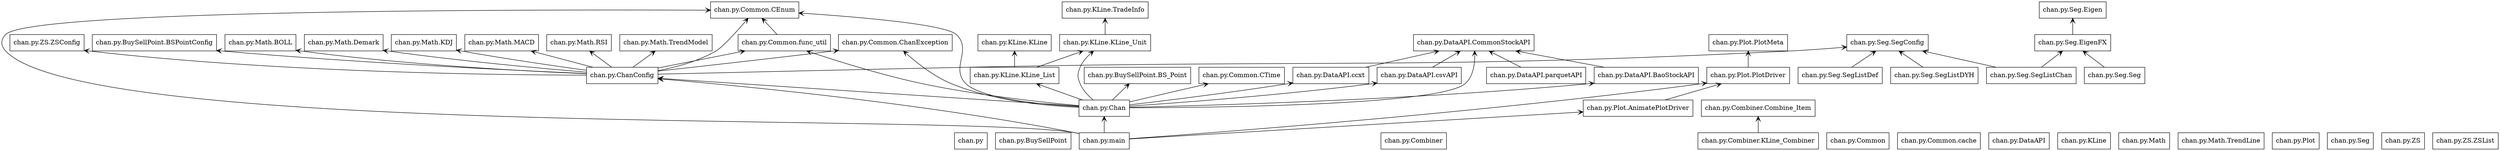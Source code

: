 digraph "packages" {
rankdir=BT
charset="utf-8"
"chan.py" [color="black", label=<chan.py>, shape="box", style="solid"];
"chan.py.BuySellPoint" [color="black", label=<chan.py.BuySellPoint>, shape="box", style="solid"];
"chan.py.BuySellPoint.BSPointConfig" [color="black", label=<chan.py.BuySellPoint.BSPointConfig>, shape="box", style="solid"];
"chan.py.BuySellPoint.BS_Point" [color="black", label=<chan.py.BuySellPoint.BS_Point>, shape="box", style="solid"];
"chan.py.Chan" [color="black", label=<chan.py.Chan>, shape="box", style="solid"];
"chan.py.ChanConfig" [color="black", label=<chan.py.ChanConfig>, shape="box", style="solid"];
"chan.py.Combiner" [color="black", label=<chan.py.Combiner>, shape="box", style="solid"];
"chan.py.Combiner.Combine_Item" [color="black", label=<chan.py.Combiner.Combine_Item>, shape="box", style="solid"];
"chan.py.Combiner.KLine_Combiner" [color="black", label=<chan.py.Combiner.KLine_Combiner>, shape="box", style="solid"];
"chan.py.Common" [color="black", label=<chan.py.Common>, shape="box", style="solid"];
"chan.py.Common.CEnum" [color="black", label=<chan.py.Common.CEnum>, shape="box", style="solid"];
"chan.py.Common.CTime" [color="black", label=<chan.py.Common.CTime>, shape="box", style="solid"];
"chan.py.Common.ChanException" [color="black", label=<chan.py.Common.ChanException>, shape="box", style="solid"];
"chan.py.Common.cache" [color="black", label=<chan.py.Common.cache>, shape="box", style="solid"];
"chan.py.Common.func_util" [color="black", label=<chan.py.Common.func_util>, shape="box", style="solid"];
"chan.py.DataAPI" [color="black", label=<chan.py.DataAPI>, shape="box", style="solid"];
"chan.py.DataAPI.BaoStockAPI" [color="black", label=<chan.py.DataAPI.BaoStockAPI>, shape="box", style="solid"];
"chan.py.DataAPI.CommonStockAPI" [color="black", label=<chan.py.DataAPI.CommonStockAPI>, shape="box", style="solid"];
"chan.py.DataAPI.ccxt" [color="black", label=<chan.py.DataAPI.ccxt>, shape="box", style="solid"];
"chan.py.DataAPI.csvAPI" [color="black", label=<chan.py.DataAPI.csvAPI>, shape="box", style="solid"];
"chan.py.DataAPI.parquetAPI" [color="black", label=<chan.py.DataAPI.parquetAPI>, shape="box", style="solid"];
"chan.py.KLine" [color="black", label=<chan.py.KLine>, shape="box", style="solid"];
"chan.py.KLine.KLine" [color="black", label=<chan.py.KLine.KLine>, shape="box", style="solid"];
"chan.py.KLine.KLine_List" [color="black", label=<chan.py.KLine.KLine_List>, shape="box", style="solid"];
"chan.py.KLine.KLine_Unit" [color="black", label=<chan.py.KLine.KLine_Unit>, shape="box", style="solid"];
"chan.py.KLine.TradeInfo" [color="black", label=<chan.py.KLine.TradeInfo>, shape="box", style="solid"];
"chan.py.Math" [color="black", label=<chan.py.Math>, shape="box", style="solid"];
"chan.py.Math.BOLL" [color="black", label=<chan.py.Math.BOLL>, shape="box", style="solid"];
"chan.py.Math.Demark" [color="black", label=<chan.py.Math.Demark>, shape="box", style="solid"];
"chan.py.Math.KDJ" [color="black", label=<chan.py.Math.KDJ>, shape="box", style="solid"];
"chan.py.Math.MACD" [color="black", label=<chan.py.Math.MACD>, shape="box", style="solid"];
"chan.py.Math.RSI" [color="black", label=<chan.py.Math.RSI>, shape="box", style="solid"];
"chan.py.Math.TrendLine" [color="black", label=<chan.py.Math.TrendLine>, shape="box", style="solid"];
"chan.py.Math.TrendModel" [color="black", label=<chan.py.Math.TrendModel>, shape="box", style="solid"];
"chan.py.Plot" [color="black", label=<chan.py.Plot>, shape="box", style="solid"];
"chan.py.Plot.AnimatePlotDriver" [color="black", label=<chan.py.Plot.AnimatePlotDriver>, shape="box", style="solid"];
"chan.py.Plot.PlotDriver" [color="black", label=<chan.py.Plot.PlotDriver>, shape="box", style="solid"];
"chan.py.Plot.PlotMeta" [color="black", label=<chan.py.Plot.PlotMeta>, shape="box", style="solid"];
"chan.py.Seg" [color="black", label=<chan.py.Seg>, shape="box", style="solid"];
"chan.py.Seg.Eigen" [color="black", label=<chan.py.Seg.Eigen>, shape="box", style="solid"];
"chan.py.Seg.EigenFX" [color="black", label=<chan.py.Seg.EigenFX>, shape="box", style="solid"];
"chan.py.Seg.Seg" [color="black", label=<chan.py.Seg.Seg>, shape="box", style="solid"];
"chan.py.Seg.SegConfig" [color="black", label=<chan.py.Seg.SegConfig>, shape="box", style="solid"];
"chan.py.Seg.SegListChan" [color="black", label=<chan.py.Seg.SegListChan>, shape="box", style="solid"];
"chan.py.Seg.SegListDYH" [color="black", label=<chan.py.Seg.SegListDYH>, shape="box", style="solid"];
"chan.py.Seg.SegListDef" [color="black", label=<chan.py.Seg.SegListDef>, shape="box", style="solid"];
"chan.py.ZS" [color="black", label=<chan.py.ZS>, shape="box", style="solid"];
"chan.py.ZS.ZSConfig" [color="black", label=<chan.py.ZS.ZSConfig>, shape="box", style="solid"];
"chan.py.ZS.ZSList" [color="black", label=<chan.py.ZS.ZSList>, shape="box", style="solid"];
"chan.py.main" [color="black", label=<chan.py.main>, shape="box", style="solid"];
"chan.py.Chan" -> "chan.py.BuySellPoint.BS_Point" [arrowhead="open", arrowtail="none"];
"chan.py.Chan" -> "chan.py.ChanConfig" [arrowhead="open", arrowtail="none"];
"chan.py.Chan" -> "chan.py.Common.CEnum" [arrowhead="open", arrowtail="none"];
"chan.py.Chan" -> "chan.py.Common.CTime" [arrowhead="open", arrowtail="none"];
"chan.py.Chan" -> "chan.py.Common.ChanException" [arrowhead="open", arrowtail="none"];
"chan.py.Chan" -> "chan.py.Common.func_util" [arrowhead="open", arrowtail="none"];
"chan.py.Chan" -> "chan.py.DataAPI.BaoStockAPI" [arrowhead="open", arrowtail="none"];
"chan.py.Chan" -> "chan.py.DataAPI.CommonStockAPI" [arrowhead="open", arrowtail="none"];
"chan.py.Chan" -> "chan.py.DataAPI.ccxt" [arrowhead="open", arrowtail="none"];
"chan.py.Chan" -> "chan.py.DataAPI.csvAPI" [arrowhead="open", arrowtail="none"];
"chan.py.Chan" -> "chan.py.KLine.KLine_List" [arrowhead="open", arrowtail="none"];
"chan.py.Chan" -> "chan.py.KLine.KLine_Unit" [arrowhead="open", arrowtail="none"];
"chan.py.ChanConfig" -> "chan.py.BuySellPoint.BSPointConfig" [arrowhead="open", arrowtail="none"];
"chan.py.ChanConfig" -> "chan.py.Common.CEnum" [arrowhead="open", arrowtail="none"];
"chan.py.ChanConfig" -> "chan.py.Common.ChanException" [arrowhead="open", arrowtail="none"];
"chan.py.ChanConfig" -> "chan.py.Common.func_util" [arrowhead="open", arrowtail="none"];
"chan.py.ChanConfig" -> "chan.py.Math.BOLL" [arrowhead="open", arrowtail="none"];
"chan.py.ChanConfig" -> "chan.py.Math.Demark" [arrowhead="open", arrowtail="none"];
"chan.py.ChanConfig" -> "chan.py.Math.KDJ" [arrowhead="open", arrowtail="none"];
"chan.py.ChanConfig" -> "chan.py.Math.MACD" [arrowhead="open", arrowtail="none"];
"chan.py.ChanConfig" -> "chan.py.Math.RSI" [arrowhead="open", arrowtail="none"];
"chan.py.ChanConfig" -> "chan.py.Math.TrendModel" [arrowhead="open", arrowtail="none"];
"chan.py.ChanConfig" -> "chan.py.Seg.SegConfig" [arrowhead="open", arrowtail="none"];
"chan.py.ChanConfig" -> "chan.py.ZS.ZSConfig" [arrowhead="open", arrowtail="none"];
"chan.py.Combiner.KLine_Combiner" -> "chan.py.Combiner.Combine_Item" [arrowhead="open", arrowtail="none"];
"chan.py.Common.func_util" -> "chan.py.Common.CEnum" [arrowhead="open", arrowtail="none"];
"chan.py.DataAPI.BaoStockAPI" -> "chan.py.DataAPI.CommonStockAPI" [arrowhead="open", arrowtail="none"];
"chan.py.DataAPI.ccxt" -> "chan.py.DataAPI.CommonStockAPI" [arrowhead="open", arrowtail="none"];
"chan.py.DataAPI.csvAPI" -> "chan.py.DataAPI.CommonStockAPI" [arrowhead="open", arrowtail="none"];
"chan.py.DataAPI.parquetAPI" -> "chan.py.DataAPI.CommonStockAPI" [arrowhead="open", arrowtail="none"];
"chan.py.KLine.KLine_List" -> "chan.py.KLine.KLine" [arrowhead="open", arrowtail="none"];
"chan.py.KLine.KLine_List" -> "chan.py.KLine.KLine_Unit" [arrowhead="open", arrowtail="none"];
"chan.py.KLine.KLine_Unit" -> "chan.py.KLine.TradeInfo" [arrowhead="open", arrowtail="none"];
"chan.py.Plot.AnimatePlotDriver" -> "chan.py.Plot.PlotDriver" [arrowhead="open", arrowtail="none"];
"chan.py.Plot.PlotDriver" -> "chan.py.Plot.PlotMeta" [arrowhead="open", arrowtail="none"];
"chan.py.Seg.EigenFX" -> "chan.py.Seg.Eigen" [arrowhead="open", arrowtail="none"];
"chan.py.Seg.Seg" -> "chan.py.Seg.EigenFX" [arrowhead="open", arrowtail="none"];
"chan.py.Seg.SegListChan" -> "chan.py.Seg.EigenFX" [arrowhead="open", arrowtail="none"];
"chan.py.Seg.SegListChan" -> "chan.py.Seg.SegConfig" [arrowhead="open", arrowtail="none"];
"chan.py.Seg.SegListDYH" -> "chan.py.Seg.SegConfig" [arrowhead="open", arrowtail="none"];
"chan.py.Seg.SegListDef" -> "chan.py.Seg.SegConfig" [arrowhead="open", arrowtail="none"];
"chan.py.main" -> "chan.py.Chan" [arrowhead="open", arrowtail="none"];
"chan.py.main" -> "chan.py.ChanConfig" [arrowhead="open", arrowtail="none"];
"chan.py.main" -> "chan.py.Common.CEnum" [arrowhead="open", arrowtail="none"];
"chan.py.main" -> "chan.py.Plot.AnimatePlotDriver" [arrowhead="open", arrowtail="none"];
"chan.py.main" -> "chan.py.Plot.PlotDriver" [arrowhead="open", arrowtail="none"];
}
